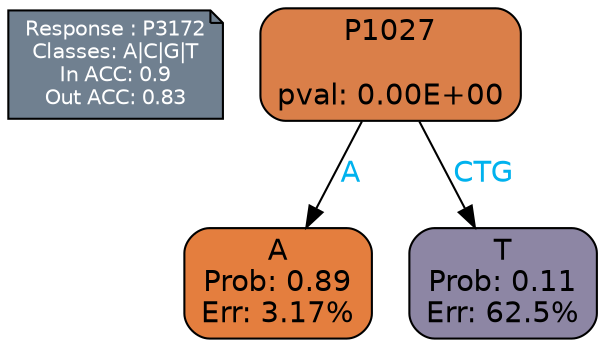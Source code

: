 digraph Tree {
node [shape=box, style="filled, rounded", color="black", fontname=helvetica] ;
graph [ranksep=equally, splines=polylines, bgcolor=transparent, dpi=600] ;
edge [fontname=helvetica] ;
LEGEND [label="Response : P3172
Classes: A|C|G|T
In ACC: 0.9
Out ACC: 0.83
",shape=note,align=left,style=filled,fillcolor="slategray",fontcolor="white",fontsize=10];1 [label="P1027

pval: 0.00E+00", fillcolor="#da7f49"] ;
2 [label="A
Prob: 0.89
Err: 3.17%", fillcolor="#e47e3e"] ;
3 [label="T
Prob: 0.11
Err: 62.5%", fillcolor="#8d86a4"] ;
1 -> 2 [label="A",fontcolor=deepskyblue2] ;
1 -> 3 [label="CTG",fontcolor=deepskyblue2] ;
{rank = same; 2;3;}{rank = same; LEGEND;1;}}